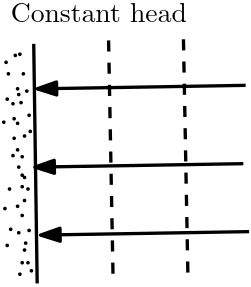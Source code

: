 <?xml version="1.0"?>
<!DOCTYPE ipe SYSTEM "ipe.dtd">
<ipe version="70206" creator="Ipe 7.2.9">
<info created="D:20201201015554" modified="D:20201201021329"/>
<ipestyle name="basic">
<symbol name="arrow/arc(spx)">
<path stroke="sym-stroke" fill="sym-stroke" pen="sym-pen">
0 0 m
-1 0.333 l
-1 -0.333 l
h
</path>
</symbol>
<symbol name="arrow/farc(spx)">
<path stroke="sym-stroke" fill="white" pen="sym-pen">
0 0 m
-1 0.333 l
-1 -0.333 l
h
</path>
</symbol>
<symbol name="arrow/ptarc(spx)">
<path stroke="sym-stroke" fill="sym-stroke" pen="sym-pen">
0 0 m
-1 0.333 l
-0.8 0 l
-1 -0.333 l
h
</path>
</symbol>
<symbol name="arrow/fptarc(spx)">
<path stroke="sym-stroke" fill="white" pen="sym-pen">
0 0 m
-1 0.333 l
-0.8 0 l
-1 -0.333 l
h
</path>
</symbol>
<symbol name="mark/circle(sx)" transformations="translations">
<path fill="sym-stroke">
0.6 0 0 0.6 0 0 e
0.4 0 0 0.4 0 0 e
</path>
</symbol>
<symbol name="mark/disk(sx)" transformations="translations">
<path fill="sym-stroke">
0.6 0 0 0.6 0 0 e
</path>
</symbol>
<symbol name="mark/fdisk(sfx)" transformations="translations">
<group>
<path fill="sym-fill">
0.5 0 0 0.5 0 0 e
</path>
<path fill="sym-stroke" fillrule="eofill">
0.6 0 0 0.6 0 0 e
0.4 0 0 0.4 0 0 e
</path>
</group>
</symbol>
<symbol name="mark/box(sx)" transformations="translations">
<path fill="sym-stroke" fillrule="eofill">
-0.6 -0.6 m
0.6 -0.6 l
0.6 0.6 l
-0.6 0.6 l
h
-0.4 -0.4 m
0.4 -0.4 l
0.4 0.4 l
-0.4 0.4 l
h
</path>
</symbol>
<symbol name="mark/square(sx)" transformations="translations">
<path fill="sym-stroke">
-0.6 -0.6 m
0.6 -0.6 l
0.6 0.6 l
-0.6 0.6 l
h
</path>
</symbol>
<symbol name="mark/fsquare(sfx)" transformations="translations">
<group>
<path fill="sym-fill">
-0.5 -0.5 m
0.5 -0.5 l
0.5 0.5 l
-0.5 0.5 l
h
</path>
<path fill="sym-stroke" fillrule="eofill">
-0.6 -0.6 m
0.6 -0.6 l
0.6 0.6 l
-0.6 0.6 l
h
-0.4 -0.4 m
0.4 -0.4 l
0.4 0.4 l
-0.4 0.4 l
h
</path>
</group>
</symbol>
<symbol name="mark/cross(sx)" transformations="translations">
<group>
<path fill="sym-stroke">
-0.43 -0.57 m
0.57 0.43 l
0.43 0.57 l
-0.57 -0.43 l
h
</path>
<path fill="sym-stroke">
-0.43 0.57 m
0.57 -0.43 l
0.43 -0.57 l
-0.57 0.43 l
h
</path>
</group>
</symbol>
<symbol name="arrow/fnormal(spx)">
<path stroke="sym-stroke" fill="white" pen="sym-pen">
0 0 m
-1 0.333 l
-1 -0.333 l
h
</path>
</symbol>
<symbol name="arrow/pointed(spx)">
<path stroke="sym-stroke" fill="sym-stroke" pen="sym-pen">
0 0 m
-1 0.333 l
-0.8 0 l
-1 -0.333 l
h
</path>
</symbol>
<symbol name="arrow/fpointed(spx)">
<path stroke="sym-stroke" fill="white" pen="sym-pen">
0 0 m
-1 0.333 l
-0.8 0 l
-1 -0.333 l
h
</path>
</symbol>
<symbol name="arrow/linear(spx)">
<path stroke="sym-stroke" pen="sym-pen">
-1 0.333 m
0 0 l
-1 -0.333 l
</path>
</symbol>
<symbol name="arrow/fdouble(spx)">
<path stroke="sym-stroke" fill="white" pen="sym-pen">
0 0 m
-1 0.333 l
-1 -0.333 l
h
-1 0 m
-2 0.333 l
-2 -0.333 l
h
</path>
</symbol>
<symbol name="arrow/double(spx)">
<path stroke="sym-stroke" fill="sym-stroke" pen="sym-pen">
0 0 m
-1 0.333 l
-1 -0.333 l
h
-1 0 m
-2 0.333 l
-2 -0.333 l
h
</path>
</symbol>
<pen name="heavier" value="0.8"/>
<pen name="fat" value="1.2"/>
<pen name="ultrafat" value="2"/>
<symbolsize name="large" value="5"/>
<symbolsize name="small" value="2"/>
<symbolsize name="tiny" value="1.1"/>
<arrowsize name="large" value="10"/>
<arrowsize name="small" value="5"/>
<arrowsize name="tiny" value="3"/>
<color name="red" value="1 0 0"/>
<color name="green" value="0 1 0"/>
<color name="blue" value="0 0 1"/>
<color name="yellow" value="1 1 0"/>
<color name="orange" value="1 0.647 0"/>
<color name="gold" value="1 0.843 0"/>
<color name="purple" value="0.627 0.125 0.941"/>
<color name="gray" value="0.745"/>
<color name="brown" value="0.647 0.165 0.165"/>
<color name="navy" value="0 0 0.502"/>
<color name="pink" value="1 0.753 0.796"/>
<color name="seagreen" value="0.18 0.545 0.341"/>
<color name="turquoise" value="0.251 0.878 0.816"/>
<color name="violet" value="0.933 0.51 0.933"/>
<color name="darkblue" value="0 0 0.545"/>
<color name="darkcyan" value="0 0.545 0.545"/>
<color name="darkgray" value="0.663"/>
<color name="darkgreen" value="0 0.392 0"/>
<color name="darkmagenta" value="0.545 0 0.545"/>
<color name="darkorange" value="1 0.549 0"/>
<color name="darkred" value="0.545 0 0"/>
<color name="lightblue" value="0.678 0.847 0.902"/>
<color name="lightcyan" value="0.878 1 1"/>
<color name="lightgray" value="0.827"/>
<color name="lightgreen" value="0.565 0.933 0.565"/>
<color name="lightyellow" value="1 1 0.878"/>
<dashstyle name="dashed" value="[4] 0"/>
<dashstyle name="dotted" value="[1 3] 0"/>
<dashstyle name="dash dotted" value="[4 2 1 2] 0"/>
<dashstyle name="dash dot dotted" value="[4 2 1 2 1 2] 0"/>
<textsize name="large" value="\large"/>
<textsize name="Large" value="\Large"/>
<textsize name="LARGE" value="\LARGE"/>
<textsize name="huge" value="\huge"/>
<textsize name="Huge" value="\Huge"/>
<textsize name="small" value="\small"/>
<textsize name="footnote" value="\footnotesize"/>
<textsize name="tiny" value="\tiny"/>
<textstyle name="center" begin="\begin{center}" end="\end{center}"/>
<textstyle name="itemize" begin="\begin{itemize}" end="\end{itemize}"/>
<textstyle name="item" begin="\begin{itemize}\item{}" end="\end{itemize}"/>
<gridsize name="4 pts" value="4"/>
<gridsize name="8 pts (~3 mm)" value="8"/>
<gridsize name="16 pts (~6 mm)" value="16"/>
<gridsize name="32 pts (~12 mm)" value="32"/>
<gridsize name="10 pts (~3.5 mm)" value="10"/>
<gridsize name="20 pts (~7 mm)" value="20"/>
<gridsize name="14 pts (~5 mm)" value="14"/>
<gridsize name="28 pts (~10 mm)" value="28"/>
<gridsize name="56 pts (~20 mm)" value="56"/>
<anglesize name="90 deg" value="90"/>
<anglesize name="60 deg" value="60"/>
<anglesize name="45 deg" value="45"/>
<anglesize name="30 deg" value="30"/>
<anglesize name="22.5 deg" value="22.5"/>
<opacity name="10%" value="0.1"/>
<opacity name="30%" value="0.3"/>
<opacity name="50%" value="0.5"/>
<opacity name="75%" value="0.75"/>
<tiling name="falling" angle="-60" step="4" width="1"/>
<tiling name="rising" angle="30" step="4" width="1"/>
</ipestyle>
<page>
<layer name="alpha"/>
<view layers="alpha" active="alpha"/>
<path layer="alpha" stroke="black" pen="fat">
338.528 648.453 m
339.771 562.212 l
</path>
<path stroke="black" pen="fat" arrow="normal/normal">
414.818 633.527 m
339.771 632.283 l
</path>
<path matrix="1 0 0 1 -0.829258 -28.1947" stroke="black" pen="fat" arrow="normal/normal">
414.818 633.527 m
339.771 632.283 l
</path>
<path matrix="1 0 0 1 1.24384 -52.6573" stroke="black" pen="fat" arrow="normal/normal">
414.818 633.527 m
339.771 632.283 l
</path>
<path stroke="black" dash="dashed" pen="fat">
365.478 649.697 m
367.136 561.798 l
</path>
<path matrix="1 0 0 1 26.9504 0.414438" stroke="black" dash="dashed" pen="fat">
365.478 649.697 m
367.136 561.798 l
</path>
<text matrix="1 0 0 1 81.6802 52.6568" transformations="translations" pos="248.555 603.675" stroke="black" type="label" width="63.429" height="6.918" depth="0" valign="baseline">Constant head</text>
<use name="mark/disk(sx)" pos="333.552 644.722" size="tiny" stroke="black"/>
<use name="mark/disk(sx)" pos="333.138 630.21" size="tiny" stroke="black"/>
<use name="mark/disk(sx)" pos="334.796 637.673" size="tiny" stroke="black"/>
<use name="mark/disk(sx)" pos="332.723 632.283" size="tiny" stroke="black"/>
<use name="mark/disk(sx)" pos="337.284 616.942" size="tiny" stroke="black"/>
<use name="mark/disk(sx)" pos="335.211 615.284" size="tiny" stroke="black"/>
<use name="mark/disk(sx)" pos="332.723 610.308" size="tiny" stroke="black"/>
<use name="mark/disk(sx)" pos="333.138 604.089" size="tiny" stroke="black"/>
<use name="mark/disk(sx)" pos="335.211 600.358" size="tiny" stroke="black"/>
<use name="mark/disk(sx)" pos="334.381 597.041" size="tiny" stroke="black"/>
<use name="mark/disk(sx)" pos="332.723 589.992" size="tiny" stroke="black"/>
<use name="mark/disk(sx)" pos="333.138 580.456" size="tiny" stroke="black"/>
<use name="mark/disk(sx)" pos="335.625 576.724" size="tiny" stroke="black"/>
<use name="mark/disk(sx)" pos="335.211 574.236" size="tiny" stroke="black"/>
<use name="mark/disk(sx)" pos="334.381 569.676" size="tiny" stroke="black"/>
<use name="mark/disk(sx)" pos="333.552 565.529" size="tiny" stroke="black"/>
<use name="mark/disk(sx)" pos="334.381 601.187" size="tiny" stroke="black"/>
<use name="mark/disk(sx)" pos="334.381 607.821" size="tiny" stroke="black"/>
<use name="mark/disk(sx)" pos="331.064 626.893" size="tiny" stroke="black"/>
<use name="mark/disk(sx)" pos="336.04 631.454" size="tiny" stroke="black"/>
<use name="mark/disk(sx)" pos="336.869 622.747" size="tiny" stroke="black"/>
<use name="mark/disk(sx)" pos="331.479 621.503" size="tiny" stroke="black"/>
<use name="mark/disk(sx)" pos="332.723 619.845" size="tiny" stroke="black"/>
<use name="mark/disk(sx)" pos="333.967 627.308" size="tiny" stroke="black"/>
<use name="mark/disk(sx)" pos="334.381 586.675" size="tiny" stroke="black"/>
<use name="mark/disk(sx)" pos="336.869 581.285" size="tiny" stroke="black"/>
<use name="mark/disk(sx)" pos="336.454 596.211" size="tiny" stroke="black"/>
<use name="mark/disk(sx)" pos="331.479 614.455" size="tiny" stroke="black"/>
<use name="mark/disk(sx)" pos="331.064 608.235" size="tiny" stroke="black"/>
<use name="mark/disk(sx)" pos="329.821 596.211" size="tiny" stroke="black"/>
<use name="mark/disk(sx)" pos="328.162 589.163" size="tiny" stroke="black"/>
<use name="mark/disk(sx)" pos="335.211 592.065" size="tiny" stroke="black"/>
<use name="mark/disk(sx)" pos="327.747 620.259" size="tiny" stroke="black"/>
<use name="mark/disk(sx)" pos="328.991 628.552" size="tiny" stroke="black"/>
<use name="mark/disk(sx)" pos="329.406 637.673" size="tiny" stroke="black"/>
<use name="mark/disk(sx)" pos="331.894 644.307" size="tiny" stroke="black"/>
<use name="mark/disk(sx)" pos="328.577 641.82" size="tiny" stroke="black"/>
<use name="mark/disk(sx)" pos="330.235 581.7" size="tiny" stroke="black"/>
<use name="mark/disk(sx)" pos="328.991 575.895" size="tiny" stroke="black"/>
<use name="mark/disk(sx)" pos="336.454 569.676" size="tiny" stroke="black"/>
<use name="mark/disk(sx)" pos="337.698 566.773" size="tiny" stroke="black"/>
</page>
</ipe>
